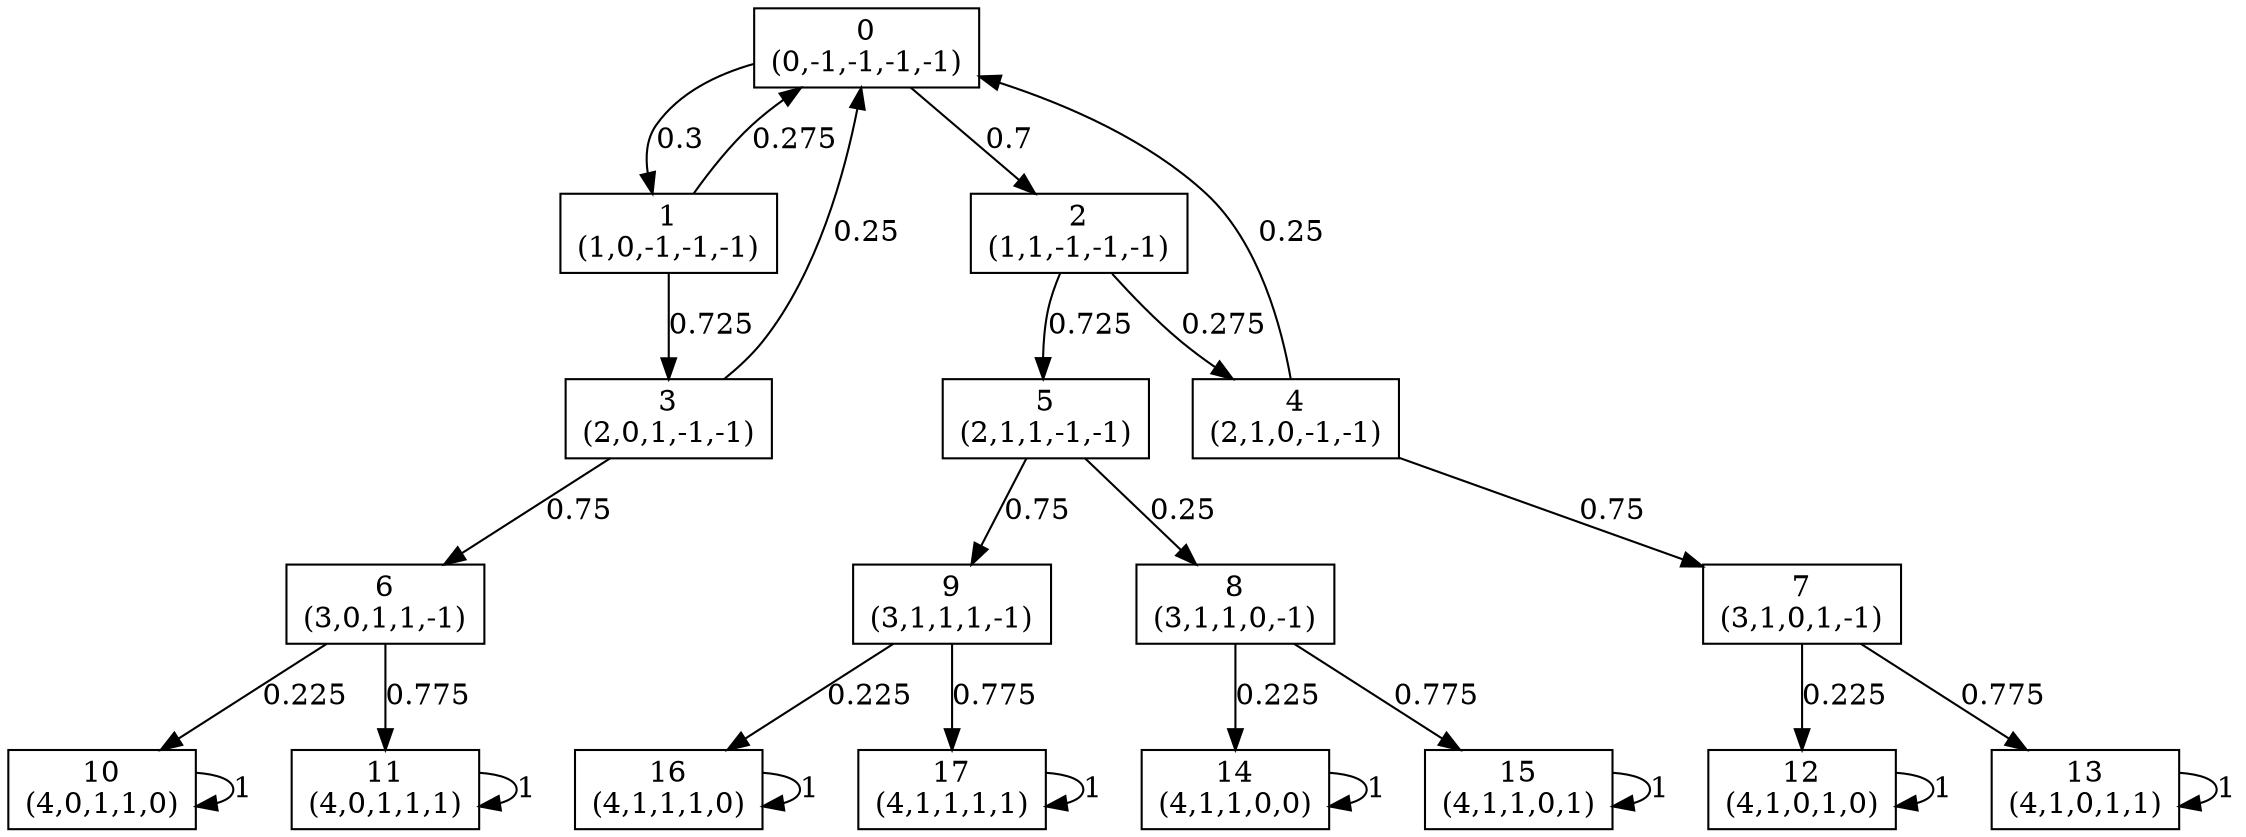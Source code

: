 digraph P {
node [shape=box];
0 -> 1 [ label="0.3" ];
0 -> 2 [ label="0.7" ];
1 -> 0 [ label="0.275" ];
1 -> 3 [ label="0.725" ];
2 -> 4 [ label="0.275" ];
2 -> 5 [ label="0.725" ];
3 -> 0 [ label="0.25" ];
3 -> 6 [ label="0.75" ];
4 -> 0 [ label="0.25" ];
4 -> 7 [ label="0.75" ];
5 -> 8 [ label="0.25" ];
5 -> 9 [ label="0.75" ];
6 -> 10 [ label="0.225" ];
6 -> 11 [ label="0.775" ];
7 -> 12 [ label="0.225" ];
7 -> 13 [ label="0.775" ];
8 -> 14 [ label="0.225" ];
8 -> 15 [ label="0.775" ];
9 -> 16 [ label="0.225" ];
9 -> 17 [ label="0.775" ];
10 -> 10 [ label="1" ];
11 -> 11 [ label="1" ];
12 -> 12 [ label="1" ];
13 -> 13 [ label="1" ];
14 -> 14 [ label="1" ];
15 -> 15 [ label="1" ];
16 -> 16 [ label="1" ];
17 -> 17 [ label="1" ];
0 [label="0\n(0,-1,-1,-1,-1)"];
1 [label="1\n(1,0,-1,-1,-1)"];
2 [label="2\n(1,1,-1,-1,-1)"];
3 [label="3\n(2,0,1,-1,-1)"];
4 [label="4\n(2,1,0,-1,-1)"];
5 [label="5\n(2,1,1,-1,-1)"];
6 [label="6\n(3,0,1,1,-1)"];
7 [label="7\n(3,1,0,1,-1)"];
8 [label="8\n(3,1,1,0,-1)"];
9 [label="9\n(3,1,1,1,-1)"];
10 [label="10\n(4,0,1,1,0)"];
11 [label="11\n(4,0,1,1,1)"];
12 [label="12\n(4,1,0,1,0)"];
13 [label="13\n(4,1,0,1,1)"];
14 [label="14\n(4,1,1,0,0)"];
15 [label="15\n(4,1,1,0,1)"];
16 [label="16\n(4,1,1,1,0)"];
17 [label="17\n(4,1,1,1,1)"];
}

